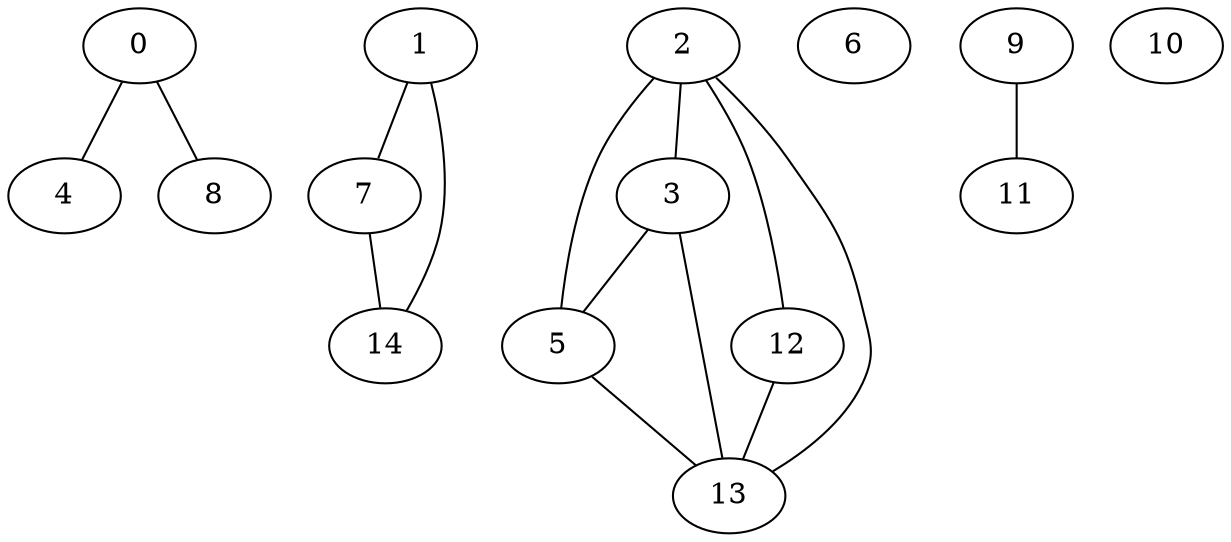 graph G {
  "0";
  "1";
  "2";
  "3";
  "4";
  "5";
  "6";
  "7";
  "8";
  "9";
  "10";
  "11";
  "12";
  "13";
  "14";
    "0" -- "4";
    "1" -- "14";
    "12" -- "13";
    "2" -- "13";
    "5" -- "13";
    "2" -- "3";
    "3" -- "13";
    "1" -- "7";
    "2" -- "12";
    "9" -- "11";
    "0" -- "8";
    "2" -- "5";
    "3" -- "5";
    "7" -- "14";
}
